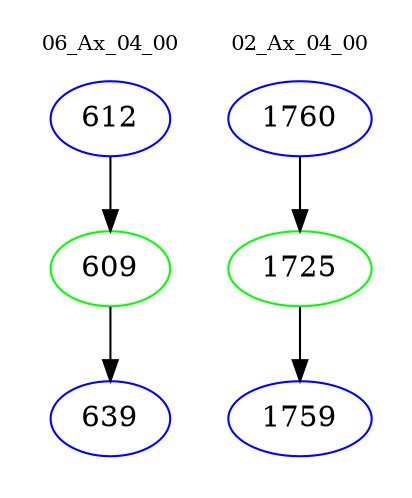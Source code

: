 digraph{
subgraph cluster_0 {
color = white
label = "06_Ax_04_00";
fontsize=10;
T0_612 [label="612", color="blue"]
T0_612 -> T0_609 [color="black"]
T0_609 [label="609", color="green"]
T0_609 -> T0_639 [color="black"]
T0_639 [label="639", color="blue"]
}
subgraph cluster_1 {
color = white
label = "02_Ax_04_00";
fontsize=10;
T1_1760 [label="1760", color="blue"]
T1_1760 -> T1_1725 [color="black"]
T1_1725 [label="1725", color="green"]
T1_1725 -> T1_1759 [color="black"]
T1_1759 [label="1759", color="blue"]
}
}
